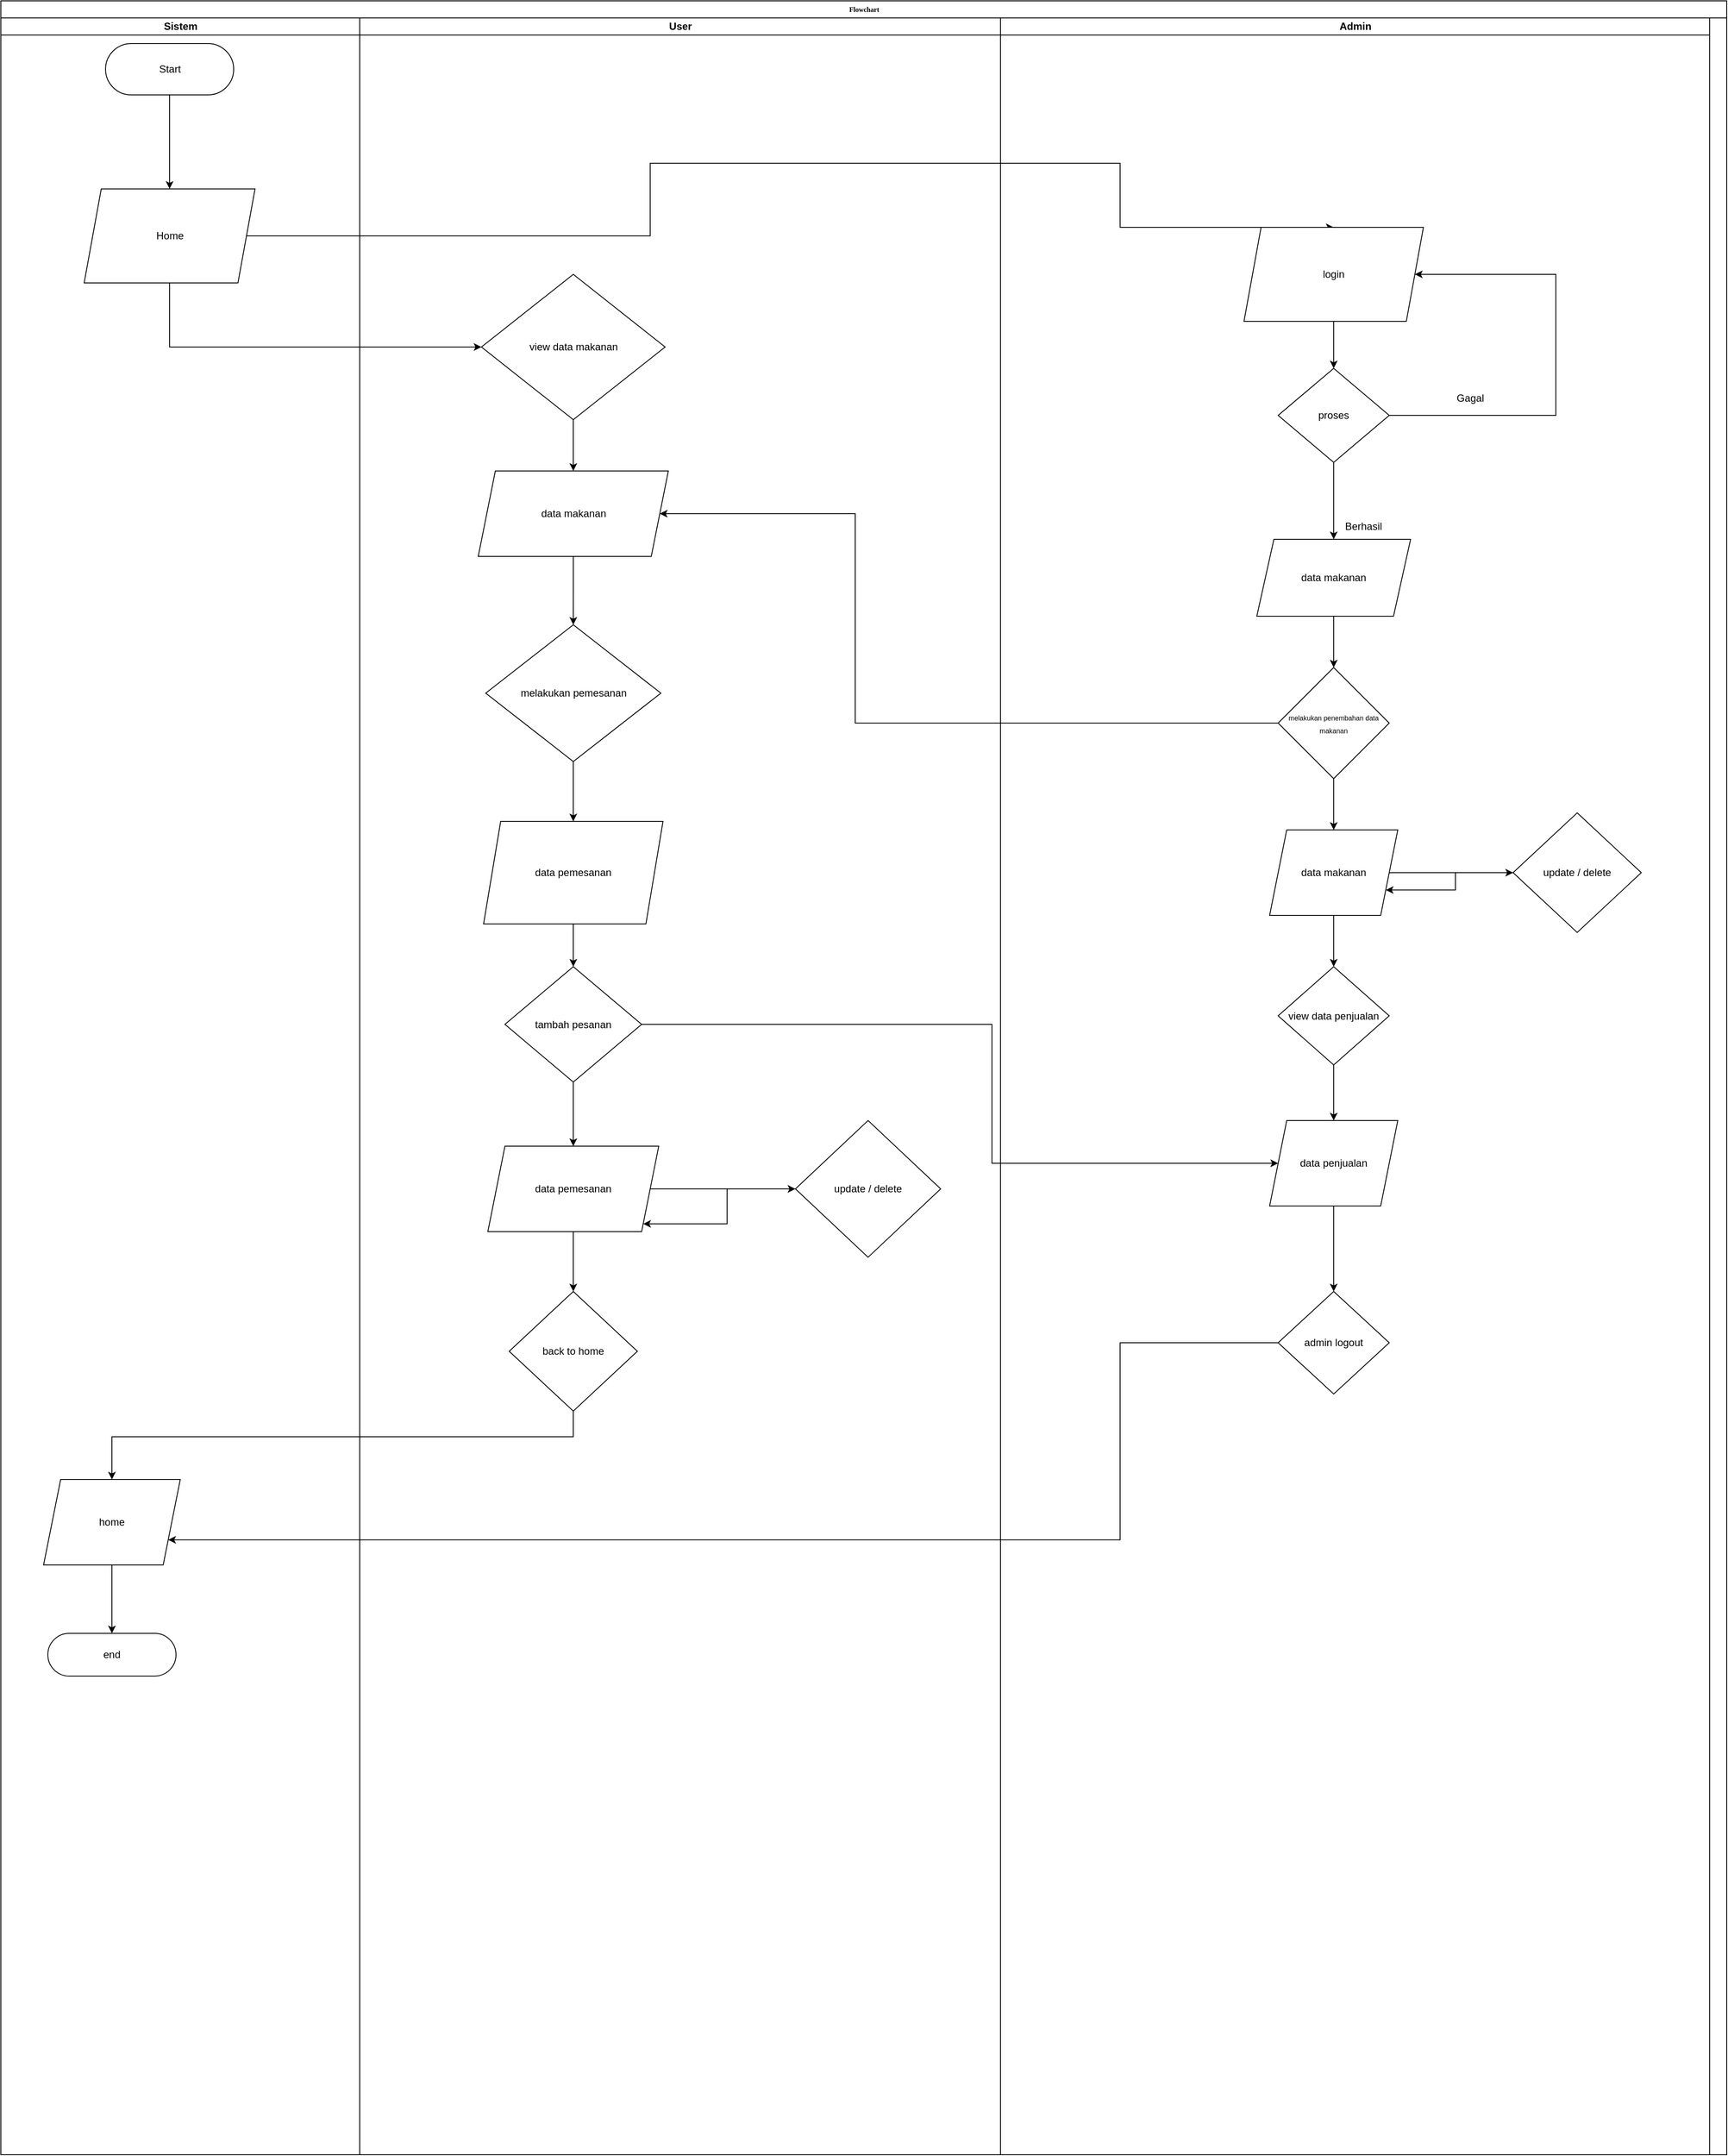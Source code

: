 <mxfile version="21.2.1" type="github">
  <diagram name="Page-1" id="74e2e168-ea6b-b213-b513-2b3c1d86103e">
    <mxGraphModel dx="2269" dy="1320" grid="1" gridSize="10" guides="1" tooltips="1" connect="1" arrows="1" fold="1" page="1" pageScale="1" pageWidth="1100" pageHeight="850" background="none" math="0" shadow="0">
      <root>
        <mxCell id="0" />
        <mxCell id="1" parent="0" />
        <mxCell id="77e6c97f196da883-1" value="Flowchart" style="swimlane;html=1;childLayout=stackLayout;startSize=20;rounded=0;shadow=0;labelBackgroundColor=none;strokeWidth=1;fontFamily=Verdana;fontSize=8;align=center;" parent="1" vertex="1">
          <mxGeometry x="70" y="60" width="2020" height="2520" as="geometry" />
        </mxCell>
        <mxCell id="77e6c97f196da883-2" value="Sistem" style="swimlane;html=1;startSize=20;" parent="77e6c97f196da883-1" vertex="1">
          <mxGeometry y="20" width="420" height="2500" as="geometry" />
        </mxCell>
        <mxCell id="h4zUDWaWfcr6ESv8l4KY-18" style="edgeStyle=orthogonalEdgeStyle;rounded=0;orthogonalLoop=1;jettySize=auto;html=1;" edge="1" parent="77e6c97f196da883-2" source="h4zUDWaWfcr6ESv8l4KY-1" target="h4zUDWaWfcr6ESv8l4KY-2">
          <mxGeometry relative="1" as="geometry" />
        </mxCell>
        <mxCell id="h4zUDWaWfcr6ESv8l4KY-1" value="Start" style="html=1;dashed=0;whiteSpace=wrap;shape=mxgraph.dfd.start" vertex="1" parent="77e6c97f196da883-2">
          <mxGeometry x="122.5" y="30" width="150" height="60" as="geometry" />
        </mxCell>
        <mxCell id="h4zUDWaWfcr6ESv8l4KY-2" value="Home" style="shape=parallelogram;perimeter=parallelogramPerimeter;whiteSpace=wrap;html=1;fixedSize=1;" vertex="1" parent="77e6c97f196da883-2">
          <mxGeometry x="97.5" y="200" width="200" height="110" as="geometry" />
        </mxCell>
        <mxCell id="h4zUDWaWfcr6ESv8l4KY-67" style="edgeStyle=orthogonalEdgeStyle;rounded=0;orthogonalLoop=1;jettySize=auto;html=1;entryX=0.5;entryY=0.5;entryDx=0;entryDy=-25;entryPerimeter=0;" edge="1" parent="77e6c97f196da883-2" source="h4zUDWaWfcr6ESv8l4KY-47" target="h4zUDWaWfcr6ESv8l4KY-52">
          <mxGeometry relative="1" as="geometry" />
        </mxCell>
        <mxCell id="h4zUDWaWfcr6ESv8l4KY-47" value="home" style="shape=parallelogram;perimeter=parallelogramPerimeter;whiteSpace=wrap;html=1;fixedSize=1;" vertex="1" parent="77e6c97f196da883-2">
          <mxGeometry x="50" y="1710" width="160" height="100" as="geometry" />
        </mxCell>
        <mxCell id="h4zUDWaWfcr6ESv8l4KY-52" value="end" style="html=1;dashed=0;whiteSpace=wrap;shape=mxgraph.dfd.start" vertex="1" parent="77e6c97f196da883-2">
          <mxGeometry x="55" y="1890" width="150" height="50" as="geometry" />
        </mxCell>
        <mxCell id="h4zUDWaWfcr6ESv8l4KY-62" style="edgeStyle=orthogonalEdgeStyle;rounded=0;orthogonalLoop=1;jettySize=auto;html=1;entryX=0;entryY=0.5;entryDx=0;entryDy=0;" edge="1" parent="77e6c97f196da883-1" source="h4zUDWaWfcr6ESv8l4KY-2" target="h4zUDWaWfcr6ESv8l4KY-4">
          <mxGeometry relative="1" as="geometry">
            <Array as="points">
              <mxPoint x="197" y="405" />
            </Array>
          </mxGeometry>
        </mxCell>
        <mxCell id="h4zUDWaWfcr6ESv8l4KY-66" style="edgeStyle=orthogonalEdgeStyle;rounded=0;orthogonalLoop=1;jettySize=auto;html=1;" edge="1" parent="77e6c97f196da883-1" source="h4zUDWaWfcr6ESv8l4KY-45" target="h4zUDWaWfcr6ESv8l4KY-47">
          <mxGeometry relative="1" as="geometry">
            <Array as="points">
              <mxPoint x="670" y="1680" />
              <mxPoint x="130" y="1680" />
            </Array>
          </mxGeometry>
        </mxCell>
        <mxCell id="h4zUDWaWfcr6ESv8l4KY-68" style="edgeStyle=orthogonalEdgeStyle;rounded=0;orthogonalLoop=1;jettySize=auto;html=1;entryX=0.5;entryY=0;entryDx=0;entryDy=0;" edge="1" parent="77e6c97f196da883-1" source="h4zUDWaWfcr6ESv8l4KY-2" target="h4zUDWaWfcr6ESv8l4KY-22">
          <mxGeometry relative="1" as="geometry">
            <Array as="points">
              <mxPoint x="760" y="275" />
              <mxPoint x="760" y="190" />
              <mxPoint x="1310" y="190" />
            </Array>
          </mxGeometry>
        </mxCell>
        <mxCell id="77e6c97f196da883-3" value="User" style="swimlane;html=1;startSize=20;" parent="77e6c97f196da883-1" vertex="1">
          <mxGeometry x="420" y="20" width="750" height="2500" as="geometry" />
        </mxCell>
        <mxCell id="h4zUDWaWfcr6ESv8l4KY-8" style="edgeStyle=orthogonalEdgeStyle;rounded=0;orthogonalLoop=1;jettySize=auto;html=1;entryX=0.5;entryY=0;entryDx=0;entryDy=0;" edge="1" parent="77e6c97f196da883-3" source="h4zUDWaWfcr6ESv8l4KY-4" target="h4zUDWaWfcr6ESv8l4KY-7">
          <mxGeometry relative="1" as="geometry" />
        </mxCell>
        <mxCell id="h4zUDWaWfcr6ESv8l4KY-4" value="view data makanan" style="rhombus;whiteSpace=wrap;html=1;" vertex="1" parent="77e6c97f196da883-3">
          <mxGeometry x="142.5" y="300" width="215" height="170" as="geometry" />
        </mxCell>
        <mxCell id="h4zUDWaWfcr6ESv8l4KY-10" style="edgeStyle=orthogonalEdgeStyle;rounded=0;orthogonalLoop=1;jettySize=auto;html=1;" edge="1" parent="77e6c97f196da883-3" source="h4zUDWaWfcr6ESv8l4KY-7" target="h4zUDWaWfcr6ESv8l4KY-9">
          <mxGeometry relative="1" as="geometry" />
        </mxCell>
        <mxCell id="h4zUDWaWfcr6ESv8l4KY-7" value="data makanan" style="shape=parallelogram;perimeter=parallelogramPerimeter;whiteSpace=wrap;html=1;fixedSize=1;" vertex="1" parent="77e6c97f196da883-3">
          <mxGeometry x="138.75" y="530" width="222.5" height="100" as="geometry" />
        </mxCell>
        <mxCell id="h4zUDWaWfcr6ESv8l4KY-12" style="edgeStyle=orthogonalEdgeStyle;rounded=0;orthogonalLoop=1;jettySize=auto;html=1;entryX=0.5;entryY=0;entryDx=0;entryDy=0;" edge="1" parent="77e6c97f196da883-3" source="h4zUDWaWfcr6ESv8l4KY-9" target="h4zUDWaWfcr6ESv8l4KY-11">
          <mxGeometry relative="1" as="geometry" />
        </mxCell>
        <mxCell id="h4zUDWaWfcr6ESv8l4KY-9" value="melakukan pemesanan" style="rhombus;whiteSpace=wrap;html=1;" vertex="1" parent="77e6c97f196da883-3">
          <mxGeometry x="147.5" y="710" width="205" height="160" as="geometry" />
        </mxCell>
        <mxCell id="h4zUDWaWfcr6ESv8l4KY-63" style="edgeStyle=orthogonalEdgeStyle;rounded=0;orthogonalLoop=1;jettySize=auto;html=1;entryX=0.5;entryY=0;entryDx=0;entryDy=0;" edge="1" parent="77e6c97f196da883-3" source="h4zUDWaWfcr6ESv8l4KY-11" target="h4zUDWaWfcr6ESv8l4KY-13">
          <mxGeometry relative="1" as="geometry" />
        </mxCell>
        <mxCell id="h4zUDWaWfcr6ESv8l4KY-11" value="data pemesanan" style="shape=parallelogram;perimeter=parallelogramPerimeter;whiteSpace=wrap;html=1;fixedSize=1;" vertex="1" parent="77e6c97f196da883-3">
          <mxGeometry x="145" y="940" width="210" height="120" as="geometry" />
        </mxCell>
        <mxCell id="h4zUDWaWfcr6ESv8l4KY-65" style="edgeStyle=orthogonalEdgeStyle;rounded=0;orthogonalLoop=1;jettySize=auto;html=1;entryX=0.5;entryY=0;entryDx=0;entryDy=0;" edge="1" parent="77e6c97f196da883-3" source="h4zUDWaWfcr6ESv8l4KY-15" target="h4zUDWaWfcr6ESv8l4KY-45">
          <mxGeometry relative="1" as="geometry" />
        </mxCell>
        <mxCell id="h4zUDWaWfcr6ESv8l4KY-76" value="" style="edgeStyle=orthogonalEdgeStyle;rounded=0;orthogonalLoop=1;jettySize=auto;html=1;" edge="1" parent="77e6c97f196da883-3" source="h4zUDWaWfcr6ESv8l4KY-15" target="h4zUDWaWfcr6ESv8l4KY-75">
          <mxGeometry relative="1" as="geometry" />
        </mxCell>
        <mxCell id="h4zUDWaWfcr6ESv8l4KY-15" value="data pemesanan" style="shape=parallelogram;perimeter=parallelogramPerimeter;whiteSpace=wrap;html=1;fixedSize=1;" vertex="1" parent="77e6c97f196da883-3">
          <mxGeometry x="150" y="1320" width="200" height="100" as="geometry" />
        </mxCell>
        <mxCell id="h4zUDWaWfcr6ESv8l4KY-64" style="edgeStyle=orthogonalEdgeStyle;rounded=0;orthogonalLoop=1;jettySize=auto;html=1;entryX=0.5;entryY=0;entryDx=0;entryDy=0;" edge="1" parent="77e6c97f196da883-3" source="h4zUDWaWfcr6ESv8l4KY-13" target="h4zUDWaWfcr6ESv8l4KY-15">
          <mxGeometry relative="1" as="geometry" />
        </mxCell>
        <mxCell id="h4zUDWaWfcr6ESv8l4KY-13" value="tambah pesanan" style="rhombus;whiteSpace=wrap;html=1;" vertex="1" parent="77e6c97f196da883-3">
          <mxGeometry x="170" y="1110" width="160" height="135" as="geometry" />
        </mxCell>
        <mxCell id="h4zUDWaWfcr6ESv8l4KY-45" value="back to home" style="rhombus;whiteSpace=wrap;html=1;" vertex="1" parent="77e6c97f196da883-3">
          <mxGeometry x="175" y="1490" width="150" height="140" as="geometry" />
        </mxCell>
        <mxCell id="h4zUDWaWfcr6ESv8l4KY-77" style="edgeStyle=orthogonalEdgeStyle;rounded=0;orthogonalLoop=1;jettySize=auto;html=1;entryX=1;entryY=1;entryDx=0;entryDy=0;" edge="1" parent="77e6c97f196da883-3" source="h4zUDWaWfcr6ESv8l4KY-75" target="h4zUDWaWfcr6ESv8l4KY-15">
          <mxGeometry relative="1" as="geometry" />
        </mxCell>
        <mxCell id="h4zUDWaWfcr6ESv8l4KY-75" value="update / delete" style="rhombus;whiteSpace=wrap;html=1;" vertex="1" parent="77e6c97f196da883-3">
          <mxGeometry x="510" y="1290" width="170" height="160" as="geometry" />
        </mxCell>
        <mxCell id="77e6c97f196da883-4" value="Admin" style="swimlane;html=1;startSize=20;" parent="77e6c97f196da883-1" vertex="1">
          <mxGeometry x="1170" y="20" width="830" height="2500" as="geometry" />
        </mxCell>
        <mxCell id="h4zUDWaWfcr6ESv8l4KY-70" style="edgeStyle=orthogonalEdgeStyle;rounded=0;orthogonalLoop=1;jettySize=auto;html=1;entryX=0.5;entryY=0;entryDx=0;entryDy=0;" edge="1" parent="77e6c97f196da883-4" source="h4zUDWaWfcr6ESv8l4KY-22" target="h4zUDWaWfcr6ESv8l4KY-25">
          <mxGeometry relative="1" as="geometry" />
        </mxCell>
        <mxCell id="h4zUDWaWfcr6ESv8l4KY-22" value="login" style="shape=parallelogram;perimeter=parallelogramPerimeter;whiteSpace=wrap;html=1;fixedSize=1;" vertex="1" parent="77e6c97f196da883-4">
          <mxGeometry x="285" y="245" width="210" height="110" as="geometry" />
        </mxCell>
        <mxCell id="h4zUDWaWfcr6ESv8l4KY-30" value="" style="edgeStyle=orthogonalEdgeStyle;rounded=0;orthogonalLoop=1;jettySize=auto;html=1;" edge="1" parent="77e6c97f196da883-4" source="h4zUDWaWfcr6ESv8l4KY-25" target="h4zUDWaWfcr6ESv8l4KY-28">
          <mxGeometry relative="1" as="geometry" />
        </mxCell>
        <mxCell id="h4zUDWaWfcr6ESv8l4KY-71" style="edgeStyle=orthogonalEdgeStyle;rounded=0;orthogonalLoop=1;jettySize=auto;html=1;entryX=1;entryY=0.5;entryDx=0;entryDy=0;" edge="1" parent="77e6c97f196da883-4" source="h4zUDWaWfcr6ESv8l4KY-25" target="h4zUDWaWfcr6ESv8l4KY-22">
          <mxGeometry relative="1" as="geometry">
            <Array as="points">
              <mxPoint x="650" y="465" />
              <mxPoint x="650" y="300" />
            </Array>
          </mxGeometry>
        </mxCell>
        <mxCell id="h4zUDWaWfcr6ESv8l4KY-25" value="proses" style="rhombus;whiteSpace=wrap;html=1;" vertex="1" parent="77e6c97f196da883-4">
          <mxGeometry x="325" y="410" width="130" height="110" as="geometry" />
        </mxCell>
        <mxCell id="h4zUDWaWfcr6ESv8l4KY-34" style="edgeStyle=orthogonalEdgeStyle;rounded=0;orthogonalLoop=1;jettySize=auto;html=1;" edge="1" parent="77e6c97f196da883-4" source="h4zUDWaWfcr6ESv8l4KY-28" target="h4zUDWaWfcr6ESv8l4KY-33">
          <mxGeometry relative="1" as="geometry" />
        </mxCell>
        <mxCell id="h4zUDWaWfcr6ESv8l4KY-28" value="data makanan" style="shape=parallelogram;perimeter=parallelogramPerimeter;whiteSpace=wrap;html=1;fixedSize=1;" vertex="1" parent="77e6c97f196da883-4">
          <mxGeometry x="300" y="610" width="180" height="90" as="geometry" />
        </mxCell>
        <mxCell id="h4zUDWaWfcr6ESv8l4KY-31" value="Berhasil" style="text;html=1;strokeColor=none;fillColor=none;align=center;verticalAlign=middle;whiteSpace=wrap;rounded=0;" vertex="1" parent="77e6c97f196da883-4">
          <mxGeometry x="395" y="580" width="60" height="30" as="geometry" />
        </mxCell>
        <mxCell id="h4zUDWaWfcr6ESv8l4KY-32" value="Gagal" style="text;html=1;strokeColor=none;fillColor=none;align=center;verticalAlign=middle;whiteSpace=wrap;rounded=0;" vertex="1" parent="77e6c97f196da883-4">
          <mxGeometry x="520" y="430" width="60" height="30" as="geometry" />
        </mxCell>
        <mxCell id="h4zUDWaWfcr6ESv8l4KY-37" style="edgeStyle=orthogonalEdgeStyle;rounded=0;orthogonalLoop=1;jettySize=auto;html=1;entryX=0.5;entryY=0;entryDx=0;entryDy=0;" edge="1" parent="77e6c97f196da883-4" source="h4zUDWaWfcr6ESv8l4KY-33" target="h4zUDWaWfcr6ESv8l4KY-36">
          <mxGeometry relative="1" as="geometry" />
        </mxCell>
        <mxCell id="h4zUDWaWfcr6ESv8l4KY-33" value="&lt;font style=&quot;font-size: 8px;&quot;&gt;melakukan penembahan data makanan&lt;/font&gt;" style="rhombus;whiteSpace=wrap;html=1;" vertex="1" parent="77e6c97f196da883-4">
          <mxGeometry x="325" y="760" width="130" height="130" as="geometry" />
        </mxCell>
        <mxCell id="h4zUDWaWfcr6ESv8l4KY-39" style="edgeStyle=orthogonalEdgeStyle;rounded=0;orthogonalLoop=1;jettySize=auto;html=1;" edge="1" parent="77e6c97f196da883-4" source="h4zUDWaWfcr6ESv8l4KY-36" target="h4zUDWaWfcr6ESv8l4KY-38">
          <mxGeometry relative="1" as="geometry" />
        </mxCell>
        <mxCell id="h4zUDWaWfcr6ESv8l4KY-79" value="" style="edgeStyle=orthogonalEdgeStyle;rounded=0;orthogonalLoop=1;jettySize=auto;html=1;" edge="1" parent="77e6c97f196da883-4" source="h4zUDWaWfcr6ESv8l4KY-36" target="h4zUDWaWfcr6ESv8l4KY-78">
          <mxGeometry relative="1" as="geometry" />
        </mxCell>
        <mxCell id="h4zUDWaWfcr6ESv8l4KY-36" value="data makanan" style="shape=parallelogram;perimeter=parallelogramPerimeter;whiteSpace=wrap;html=1;fixedSize=1;" vertex="1" parent="77e6c97f196da883-4">
          <mxGeometry x="315" y="950" width="150" height="100" as="geometry" />
        </mxCell>
        <mxCell id="h4zUDWaWfcr6ESv8l4KY-41" style="edgeStyle=orthogonalEdgeStyle;rounded=0;orthogonalLoop=1;jettySize=auto;html=1;entryX=0.5;entryY=0;entryDx=0;entryDy=0;" edge="1" parent="77e6c97f196da883-4" source="h4zUDWaWfcr6ESv8l4KY-38" target="h4zUDWaWfcr6ESv8l4KY-40">
          <mxGeometry relative="1" as="geometry" />
        </mxCell>
        <mxCell id="h4zUDWaWfcr6ESv8l4KY-38" value="view data penjualan" style="rhombus;whiteSpace=wrap;html=1;" vertex="1" parent="77e6c97f196da883-4">
          <mxGeometry x="325" y="1110" width="130" height="115" as="geometry" />
        </mxCell>
        <mxCell id="h4zUDWaWfcr6ESv8l4KY-50" style="edgeStyle=orthogonalEdgeStyle;rounded=0;orthogonalLoop=1;jettySize=auto;html=1;entryX=0.5;entryY=0;entryDx=0;entryDy=0;" edge="1" parent="77e6c97f196da883-4" source="h4zUDWaWfcr6ESv8l4KY-40" target="h4zUDWaWfcr6ESv8l4KY-49">
          <mxGeometry relative="1" as="geometry" />
        </mxCell>
        <mxCell id="h4zUDWaWfcr6ESv8l4KY-40" value="data penjualan" style="shape=parallelogram;perimeter=parallelogramPerimeter;whiteSpace=wrap;html=1;fixedSize=1;" vertex="1" parent="77e6c97f196da883-4">
          <mxGeometry x="315" y="1290" width="150" height="100" as="geometry" />
        </mxCell>
        <mxCell id="h4zUDWaWfcr6ESv8l4KY-49" value="admin logout" style="rhombus;whiteSpace=wrap;html=1;" vertex="1" parent="77e6c97f196da883-4">
          <mxGeometry x="325" y="1490" width="130" height="120" as="geometry" />
        </mxCell>
        <mxCell id="h4zUDWaWfcr6ESv8l4KY-80" style="edgeStyle=orthogonalEdgeStyle;rounded=0;orthogonalLoop=1;jettySize=auto;html=1;entryX=1;entryY=0.75;entryDx=0;entryDy=0;" edge="1" parent="77e6c97f196da883-4" source="h4zUDWaWfcr6ESv8l4KY-78" target="h4zUDWaWfcr6ESv8l4KY-36">
          <mxGeometry relative="1" as="geometry" />
        </mxCell>
        <mxCell id="h4zUDWaWfcr6ESv8l4KY-78" value="update / delete" style="rhombus;whiteSpace=wrap;html=1;" vertex="1" parent="77e6c97f196da883-4">
          <mxGeometry x="600" y="930" width="150" height="140" as="geometry" />
        </mxCell>
        <mxCell id="h4zUDWaWfcr6ESv8l4KY-72" style="edgeStyle=orthogonalEdgeStyle;rounded=0;orthogonalLoop=1;jettySize=auto;html=1;entryX=1;entryY=0.5;entryDx=0;entryDy=0;" edge="1" parent="77e6c97f196da883-1" source="h4zUDWaWfcr6ESv8l4KY-33" target="h4zUDWaWfcr6ESv8l4KY-7">
          <mxGeometry relative="1" as="geometry">
            <Array as="points">
              <mxPoint x="1000" y="845" />
              <mxPoint x="1000" y="600" />
            </Array>
          </mxGeometry>
        </mxCell>
        <mxCell id="h4zUDWaWfcr6ESv8l4KY-73" style="edgeStyle=orthogonalEdgeStyle;rounded=0;orthogonalLoop=1;jettySize=auto;html=1;entryX=0;entryY=0.5;entryDx=0;entryDy=0;" edge="1" parent="77e6c97f196da883-1" source="h4zUDWaWfcr6ESv8l4KY-13" target="h4zUDWaWfcr6ESv8l4KY-40">
          <mxGeometry relative="1" as="geometry">
            <Array as="points">
              <mxPoint x="1160" y="1198" />
              <mxPoint x="1160" y="1360" />
            </Array>
          </mxGeometry>
        </mxCell>
        <mxCell id="h4zUDWaWfcr6ESv8l4KY-74" style="edgeStyle=orthogonalEdgeStyle;rounded=0;orthogonalLoop=1;jettySize=auto;html=1;entryX=1;entryY=0.75;entryDx=0;entryDy=0;" edge="1" parent="77e6c97f196da883-1" source="h4zUDWaWfcr6ESv8l4KY-49" target="h4zUDWaWfcr6ESv8l4KY-47">
          <mxGeometry relative="1" as="geometry">
            <Array as="points">
              <mxPoint x="1310" y="1801" />
            </Array>
          </mxGeometry>
        </mxCell>
      </root>
    </mxGraphModel>
  </diagram>
</mxfile>
